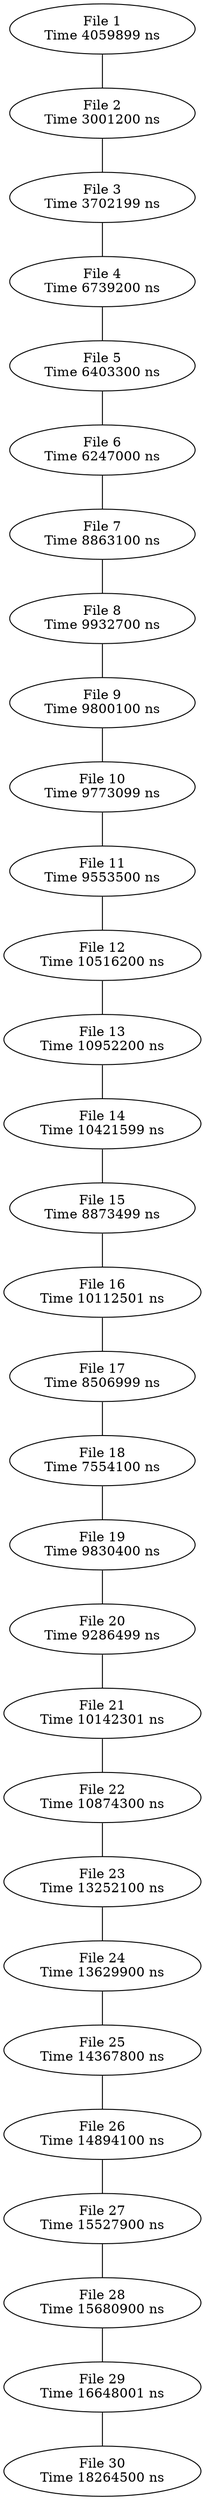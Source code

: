 graph ExecutionTimes {
    0 [label="File 1\nTime 4059899 ns"];
    1 [label="File 2\nTime 3001200 ns"];
    2 [label="File 3\nTime 3702199 ns"];
    3 [label="File 4\nTime 6739200 ns"];
    4 [label="File 5\nTime 6403300 ns"];
    5 [label="File 6\nTime 6247000 ns"];
    6 [label="File 7\nTime 8863100 ns"];
    7 [label="File 8\nTime 9932700 ns"];
    8 [label="File 9\nTime 9800100 ns"];
    9 [label="File 10\nTime 9773099 ns"];
    10 [label="File 11\nTime 9553500 ns"];
    11 [label="File 12\nTime 10516200 ns"];
    12 [label="File 13\nTime 10952200 ns"];
    13 [label="File 14\nTime 10421599 ns"];
    14 [label="File 15\nTime 8873499 ns"];
    15 [label="File 16\nTime 10112501 ns"];
    16 [label="File 17\nTime 8506999 ns"];
    17 [label="File 18\nTime 7554100 ns"];
    18 [label="File 19\nTime 9830400 ns"];
    19 [label="File 20\nTime 9286499 ns"];
    20 [label="File 21\nTime 10142301 ns"];
    21 [label="File 22\nTime 10874300 ns"];
    22 [label="File 23\nTime 13252100 ns"];
    23 [label="File 24\nTime 13629900 ns"];
    24 [label="File 25\nTime 14367800 ns"];
    25 [label="File 26\nTime 14894100 ns"];
    26 [label="File 27\nTime 15527900 ns"];
    27 [label="File 28\nTime 15680900 ns"];
    28 [label="File 29\nTime 16648001 ns"];
    29 [label="File 30\nTime 18264500 ns"];
    0 -- 1;
    1 -- 2;
    2 -- 3;
    3 -- 4;
    4 -- 5;
    5 -- 6;
    6 -- 7;
    7 -- 8;
    8 -- 9;
    9 -- 10;
    10 -- 11;
    11 -- 12;
    12 -- 13;
    13 -- 14;
    14 -- 15;
    15 -- 16;
    16 -- 17;
    17 -- 18;
    18 -- 19;
    19 -- 20;
    20 -- 21;
    21 -- 22;
    22 -- 23;
    23 -- 24;
    24 -- 25;
    25 -- 26;
    26 -- 27;
    27 -- 28;
    28 -- 29;
}